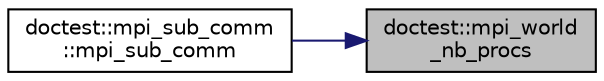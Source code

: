 digraph "doctest::mpi_world_nb_procs"
{
 // LATEX_PDF_SIZE
  edge [fontname="Helvetica",fontsize="10",labelfontname="Helvetica",labelfontsize="10"];
  node [fontname="Helvetica",fontsize="10",shape=record];
  rankdir="RL";
  Node1 [label="doctest::mpi_world\l_nb_procs",height=0.2,width=0.4,color="black", fillcolor="grey75", style="filled", fontcolor="black",tooltip=" "];
  Node1 -> Node2 [dir="back",color="midnightblue",fontsize="10",style="solid"];
  Node2 [label="doctest::mpi_sub_comm\l::mpi_sub_comm",height=0.2,width=0.4,color="black", fillcolor="white", style="filled",URL="$structdoctest_1_1mpi__sub__comm.html#a996f4afe7d50905d7b837f5a6163ecb9",tooltip=" "];
}
